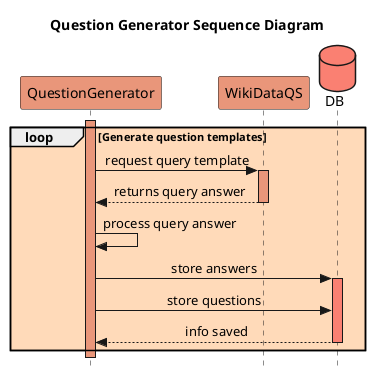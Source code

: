 @startuml question generator
title Question Generator Sequence Diagram
participant QuestionGenerator #darksalmon
participant WikiDataQS #darksalmon
database DB #salmon
skinparam Style strictuml
skinparam SequenceMessageAlignment center

loop #PeachPuff Generate question templates
activate QuestionGenerator #darksalmon
QuestionGenerator -> WikiDataQS  : request query template
activate WikiDataQS #darksalmon
QuestionGenerator <-- WikiDataQS  : returns query answer
deactivate WikiDataQS
QuestionGenerator -> QuestionGenerator  : process query answer
QuestionGenerator -> DB  : store answers
activate DB #salmon
QuestionGenerator -> DB  : store questions
DB --> QuestionGenerator  :  info saved
deactivate DB
end loop

deactivate QuestionGenerator
@enduml